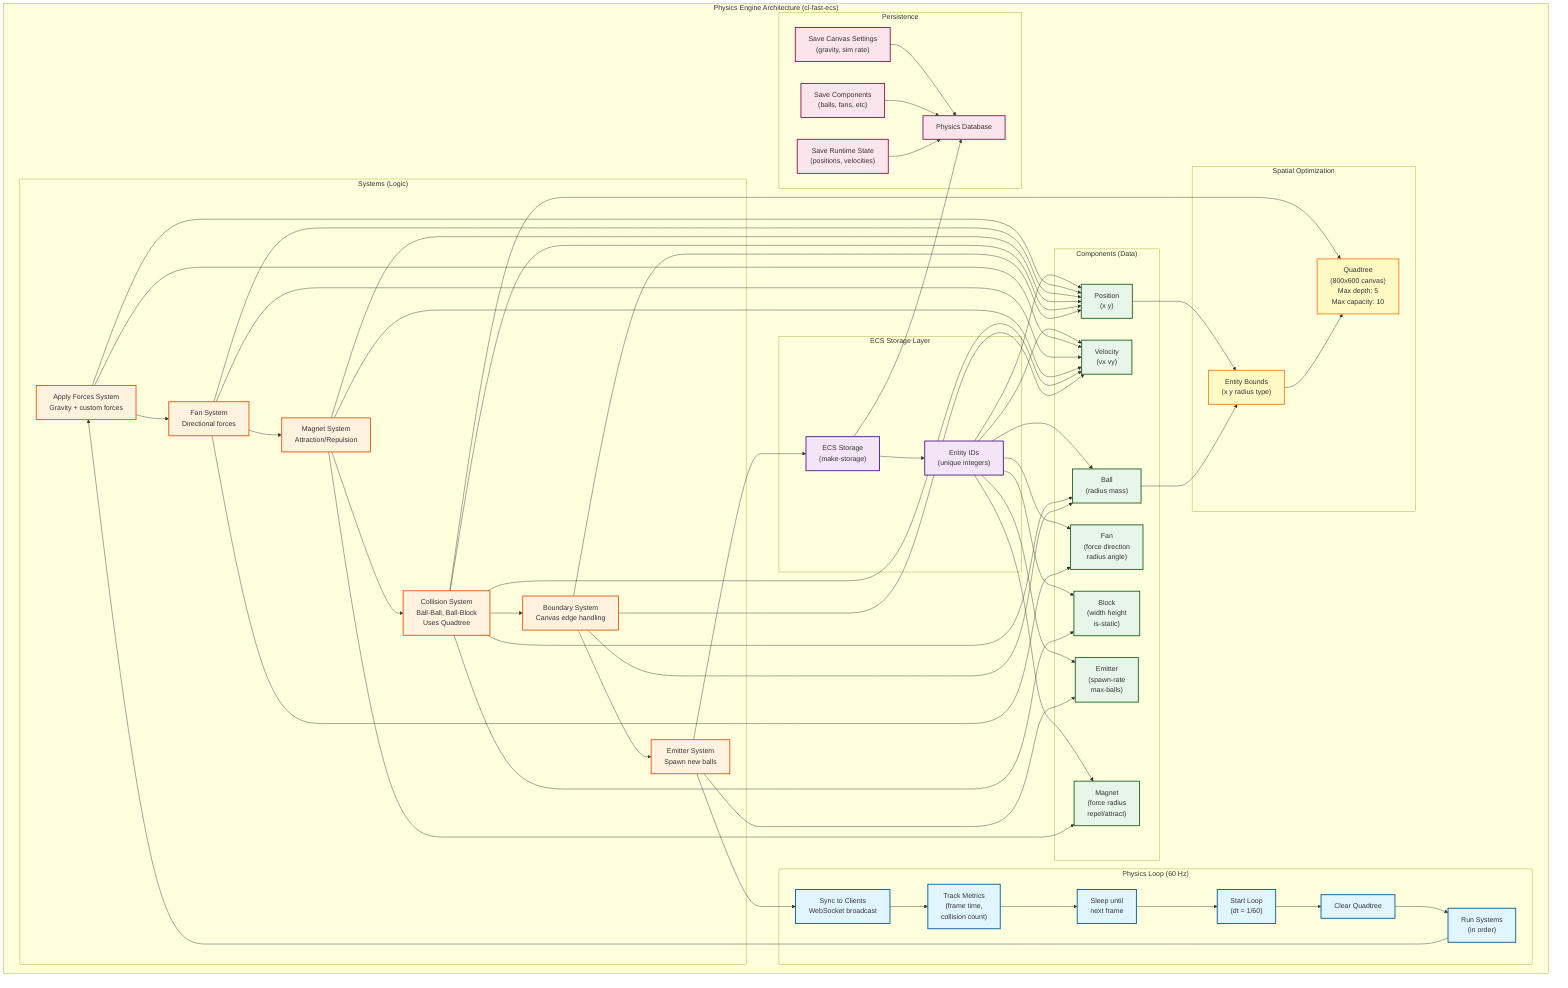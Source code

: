 graph TB
    subgraph "Physics Engine Architecture (cl-fast-ecs)"
        subgraph "ECS Storage Layer"
            storage["ECS Storage<br/>(make-storage)"]
            entities["Entity IDs<br/>(unique integers)"]
        end

        subgraph "Components (Data)"
            position["Position<br/>(x y)"]
            velocity["Velocity<br/>(vx vy)"]
            ball["Ball<br/>(radius mass)"]
            fan["Fan<br/>(force direction<br/>radius angle)"]
            block["Block<br/>(width height<br/>is-static)"]
            emitter["Emitter<br/>(spawn-rate<br/>max-balls)"]
            magnet["Magnet<br/>(force radius<br/>repel/attract)"]
        end

        subgraph "Systems (Logic)"
            apply_forces["Apply Forces System<br/>Gravity + custom forces"]
            fan_system["Fan System<br/>Directional forces"]
            magnet_system["Magnet System<br/>Attraction/Repulsion"]
            collision_system["Collision System<br/>Ball-Ball, Ball-Block<br/>Uses Quadtree"]
            boundary_system["Boundary System<br/>Canvas edge handling"]
            emitter_system["Emitter System<br/>Spawn new balls"]
        end

        subgraph "Spatial Optimization"
            quadtree["Quadtree<br/>(800x600 canvas)<br/>Max depth: 5<br/>Max capacity: 10"]
            entity_bounds["Entity Bounds<br/>(x y radius type)"]
        end

        subgraph "Physics Loop (60 Hz)"
            loop_start["Start Loop<br/>(dt = 1/60)"]
            clear_qt["Clear Quadtree"]
            run_systems["Run Systems<br/>(in order)"]
            sync_client["Sync to Clients<br/>WebSocket broadcast"]
            metrics["Track Metrics<br/>(frame time,<br/>collision count)"]
            loop_end["Sleep until<br/>next frame"]
        end

        subgraph "Persistence"
            physics_db["Physics Database"]
            save_settings["Save Canvas Settings<br/>(gravity, sim rate)"]
            save_components["Save Components<br/>(balls, fans, etc)"]
            save_bodies["Save Runtime State<br/>(positions, velocities)"]
        end
    end

    %% Storage relationships
    storage --> entities
    entities --> position
    entities --> velocity
    entities --> ball
    entities --> fan
    entities --> block
    entities --> emitter
    entities --> magnet

    %% System dependencies
    apply_forces --> position
    apply_forces --> velocity
    
    fan_system --> position
    fan_system --> velocity
    fan_system --> fan
    
    magnet_system --> position
    magnet_system --> velocity
    magnet_system --> magnet
    
    collision_system --> position
    collision_system --> velocity
    collision_system --> ball
    collision_system --> block
    collision_system --> quadtree
    
    boundary_system --> position
    boundary_system --> velocity
    boundary_system --> ball
    
    emitter_system --> emitter
    emitter_system --> storage

    %% Quadtree integration
    position --> entity_bounds
    ball --> entity_bounds
    entity_bounds --> quadtree

    %% Physics loop flow
    loop_start --> clear_qt
    clear_qt --> run_systems
    run_systems --> apply_forces
    apply_forces --> fan_system
    fan_system --> magnet_system
    magnet_system --> collision_system
    collision_system --> boundary_system
    boundary_system --> emitter_system
    emitter_system --> sync_client
    sync_client --> metrics
    metrics --> loop_end
    loop_end --> loop_start

    %% Database persistence
    storage --> physics_db
    save_settings --> physics_db
    save_components --> physics_db
    save_bodies --> physics_db

    %% Styling
    classDef componentStyle fill:#e8f5e9,stroke:#1b5e20,stroke-width:2px
    classDef systemStyle fill:#fff3e0,stroke:#e65100,stroke-width:2px
    classDef loopStyle fill:#e1f5ff,stroke:#01579b,stroke-width:2px
    classDef storageStyle fill:#f3e5f5,stroke:#4a148c,stroke-width:2px
    classDef optimStyle fill:#fff9c4,stroke:#f57f17,stroke-width:2px
    classDef dbStyle fill:#fce4ec,stroke:#880e4f,stroke-width:2px

    class position,velocity,ball,fan,block,emitter,magnet componentStyle
    class apply_forces,fan_system,magnet_system,collision_system,boundary_system,emitter_system systemStyle
    class loop_start,clear_qt,run_systems,sync_client,metrics,loop_end loopStyle
    class storage,entities storageStyle
    class quadtree,entity_bounds optimStyle
    class physics_db,save_settings,save_components,save_bodies dbStyle